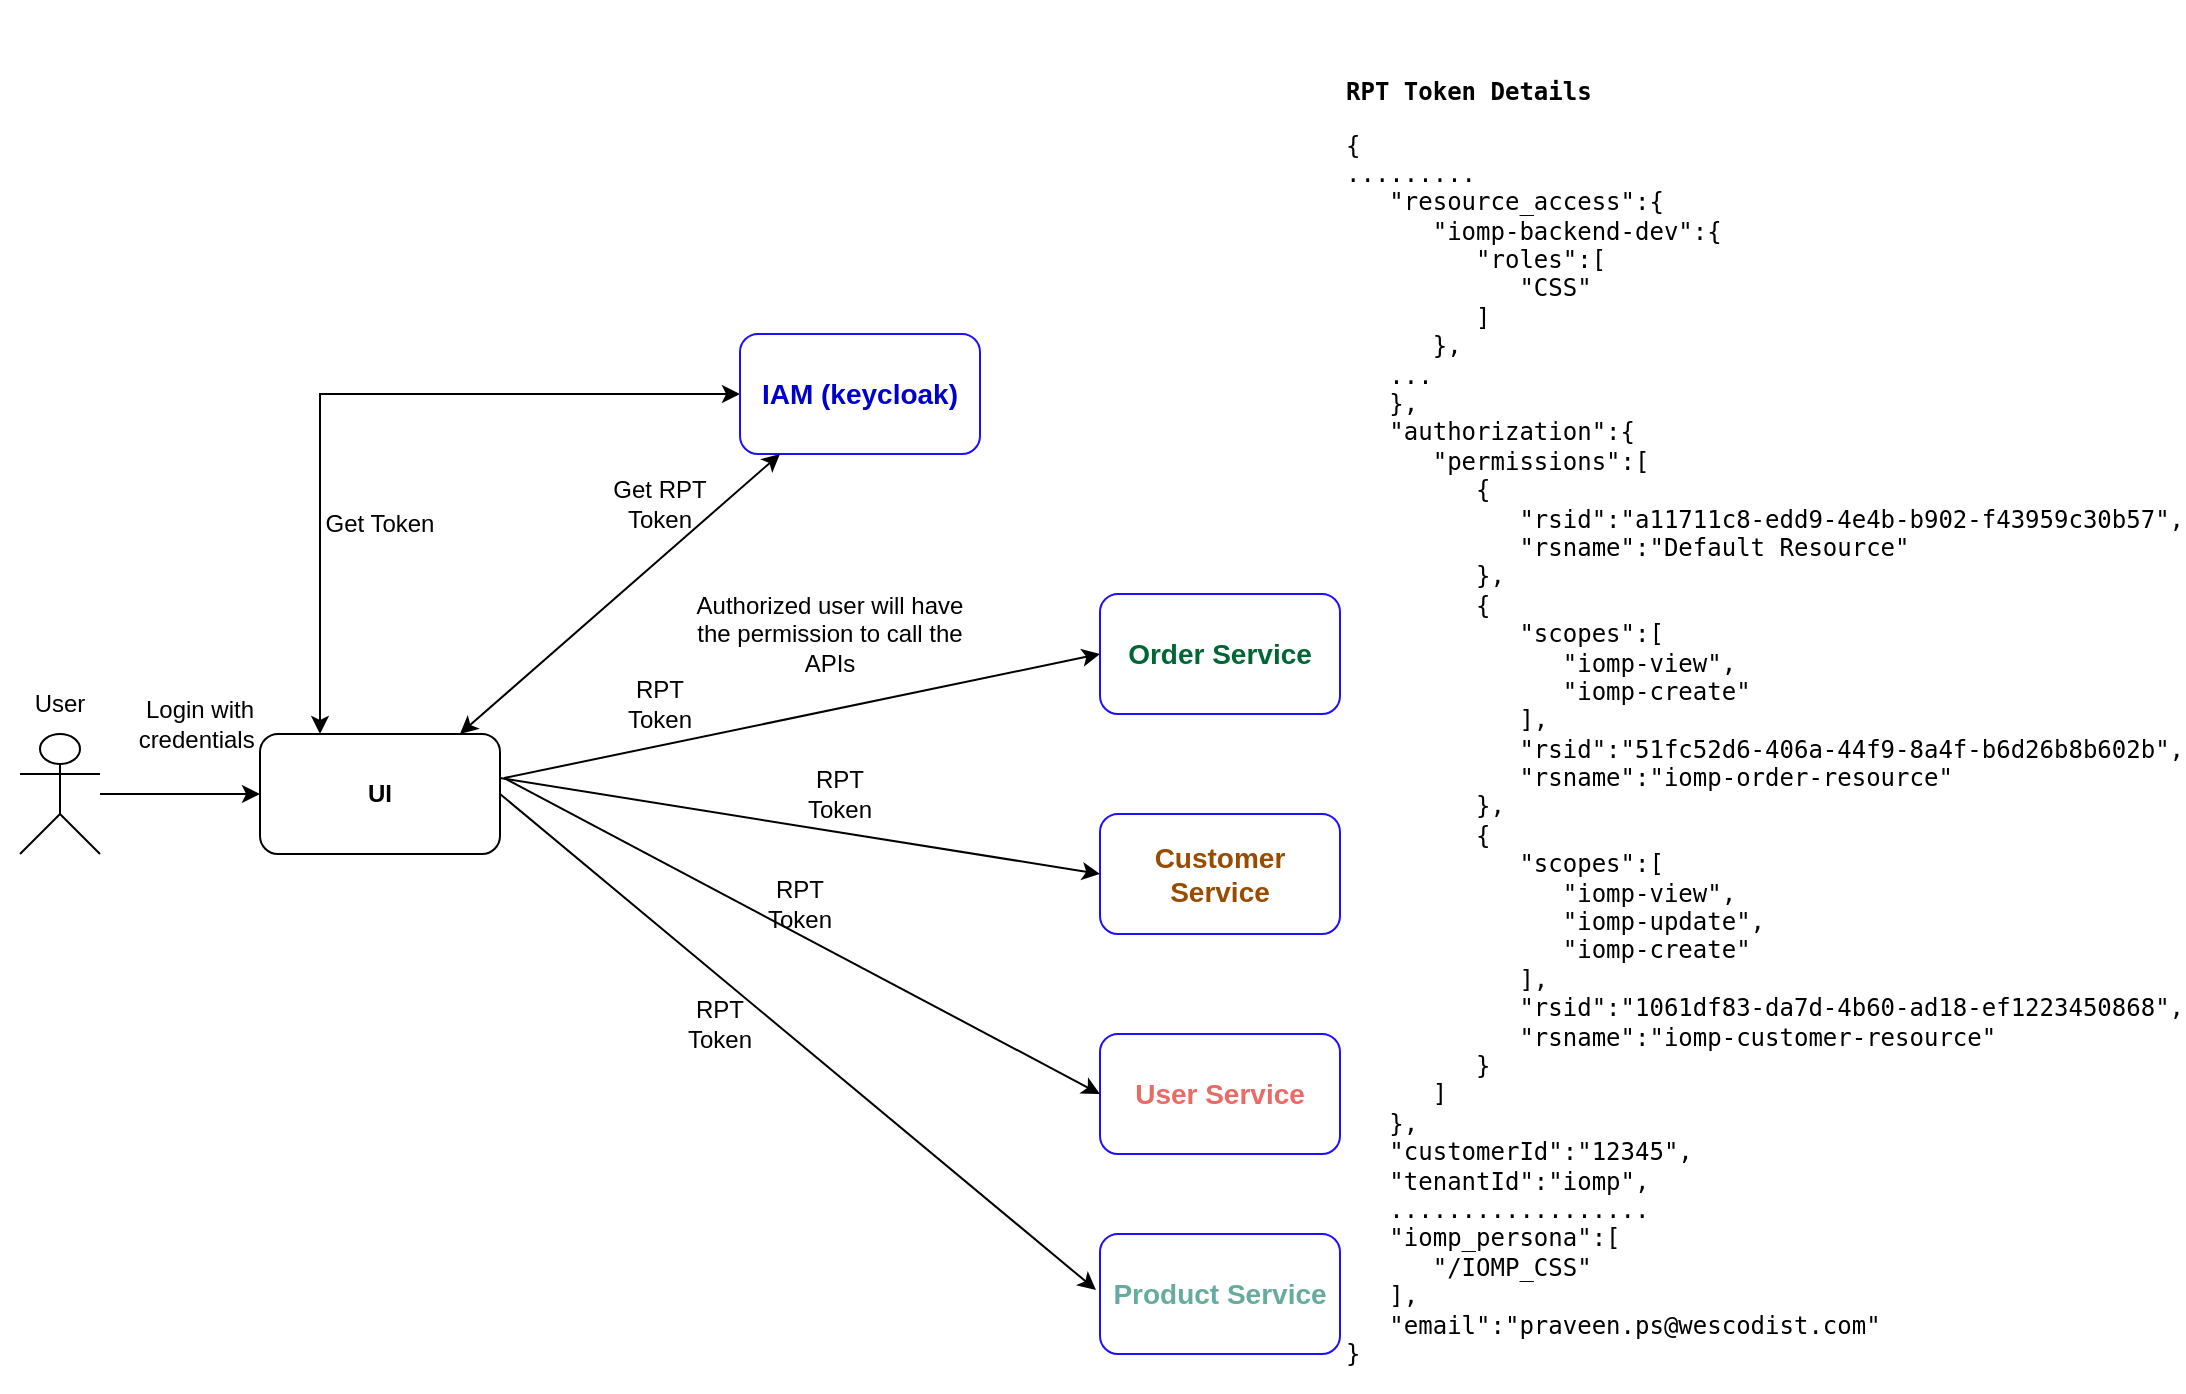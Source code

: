 <mxfile version="24.7.17">
  <diagram name="Page-1" id="DPZuo2MElfHg3hLIPSLu">
    <mxGraphModel dx="1842" dy="1751" grid="1" gridSize="10" guides="1" tooltips="1" connect="1" arrows="1" fold="1" page="1" pageScale="1" pageWidth="827" pageHeight="1169" math="0" shadow="0">
      <root>
        <mxCell id="0" />
        <mxCell id="1" parent="0" />
        <mxCell id="de4ILAnR9qA3daskAeha-31" style="edgeStyle=orthogonalEdgeStyle;rounded=0;orthogonalLoop=1;jettySize=auto;html=1;exitX=0.25;exitY=0;exitDx=0;exitDy=0;entryX=0;entryY=0.5;entryDx=0;entryDy=0;strokeColor=default;startArrow=classic;startFill=1;" parent="1" source="de4ILAnR9qA3daskAeha-1" target="de4ILAnR9qA3daskAeha-2" edge="1">
          <mxGeometry relative="1" as="geometry" />
        </mxCell>
        <mxCell id="de4ILAnR9qA3daskAeha-1" value="&lt;b&gt;UI&lt;/b&gt;" style="rounded=1;whiteSpace=wrap;html=1;" parent="1" vertex="1">
          <mxGeometry x="70" y="200" width="120" height="60" as="geometry" />
        </mxCell>
        <mxCell id="de4ILAnR9qA3daskAeha-2" value="&lt;font color=&quot;#0000cc&quot; style=&quot;font-size: 14px;&quot;&gt;&lt;b&gt;IAM (keycloak)&lt;/b&gt;&lt;/font&gt;" style="rounded=1;whiteSpace=wrap;html=1;strokeColor=#1F0FFF;" parent="1" vertex="1">
          <mxGeometry x="310" width="120" height="60" as="geometry" />
        </mxCell>
        <mxCell id="de4ILAnR9qA3daskAeha-3" value="&lt;span style=&quot;font-size: 14px;&quot;&gt;&lt;b style=&quot;&quot;&gt;&lt;font color=&quot;#006633&quot;&gt;Order Service&lt;/font&gt;&lt;/b&gt;&lt;/span&gt;" style="rounded=1;whiteSpace=wrap;html=1;strokeColor=#1F0FFF;" parent="1" vertex="1">
          <mxGeometry x="490" y="130" width="120" height="60" as="geometry" />
        </mxCell>
        <mxCell id="de4ILAnR9qA3daskAeha-4" value="&lt;span style=&quot;font-size: 14px;&quot;&gt;&lt;b style=&quot;&quot;&gt;&lt;font color=&quot;#994c00&quot;&gt;Customer Service&lt;/font&gt;&lt;/b&gt;&lt;/span&gt;" style="rounded=1;whiteSpace=wrap;html=1;strokeColor=#1F0FFF;" parent="1" vertex="1">
          <mxGeometry x="490" y="240" width="120" height="60" as="geometry" />
        </mxCell>
        <mxCell id="de4ILAnR9qA3daskAeha-5" value="&lt;font color=&quot;#ea6b66&quot; style=&quot;font-size: 14px;&quot;&gt;&lt;b style=&quot;&quot;&gt;User Service&lt;/b&gt;&lt;/font&gt;" style="rounded=1;whiteSpace=wrap;html=1;strokeColor=#1F0FFF;" parent="1" vertex="1">
          <mxGeometry x="490" y="350" width="120" height="60" as="geometry" />
        </mxCell>
        <mxCell id="de4ILAnR9qA3daskAeha-7" value="" style="endArrow=classic;html=1;rounded=0;entryX=0;entryY=0.5;entryDx=0;entryDy=0;exitX=1.017;exitY=0.367;exitDx=0;exitDy=0;exitPerimeter=0;" parent="1" source="de4ILAnR9qA3daskAeha-1" target="de4ILAnR9qA3daskAeha-3" edge="1">
          <mxGeometry width="50" height="50" relative="1" as="geometry">
            <mxPoint x="180" y="170" as="sourcePoint" />
            <mxPoint x="230" y="120" as="targetPoint" />
          </mxGeometry>
        </mxCell>
        <mxCell id="de4ILAnR9qA3daskAeha-8" value="" style="endArrow=classic;html=1;rounded=0;entryX=0;entryY=0.5;entryDx=0;entryDy=0;exitX=1.017;exitY=0.367;exitDx=0;exitDy=0;exitPerimeter=0;" parent="1" target="de4ILAnR9qA3daskAeha-4" edge="1">
          <mxGeometry width="50" height="50" relative="1" as="geometry">
            <mxPoint x="190" y="222" as="sourcePoint" />
            <mxPoint x="488" y="160" as="targetPoint" />
          </mxGeometry>
        </mxCell>
        <mxCell id="de4ILAnR9qA3daskAeha-9" value="" style="endArrow=classic;html=1;rounded=0;entryX=0;entryY=0.5;entryDx=0;entryDy=0;exitX=1.017;exitY=0.367;exitDx=0;exitDy=0;exitPerimeter=0;" parent="1" target="de4ILAnR9qA3daskAeha-5" edge="1">
          <mxGeometry width="50" height="50" relative="1" as="geometry">
            <mxPoint x="192" y="222" as="sourcePoint" />
            <mxPoint x="490" y="160" as="targetPoint" />
          </mxGeometry>
        </mxCell>
        <mxCell id="de4ILAnR9qA3daskAeha-13" value="" style="endArrow=classic;startArrow=classic;html=1;rounded=0;entryX=0.833;entryY=0;entryDx=0;entryDy=0;exitX=0.75;exitY=1;exitDx=0;exitDy=0;entryPerimeter=0;" parent="1" target="de4ILAnR9qA3daskAeha-1" edge="1">
          <mxGeometry width="50" height="50" relative="1" as="geometry">
            <mxPoint x="330" y="60" as="sourcePoint" />
            <mxPoint x="480" y="350" as="targetPoint" />
          </mxGeometry>
        </mxCell>
        <mxCell id="de4ILAnR9qA3daskAeha-14" value="Login with credentials&amp;nbsp;" style="text;html=1;align=center;verticalAlign=middle;whiteSpace=wrap;rounded=0;" parent="1" vertex="1">
          <mxGeometry x="10" y="180" width="60" height="30" as="geometry" />
        </mxCell>
        <mxCell id="de4ILAnR9qA3daskAeha-15" value="User" style="text;html=1;align=center;verticalAlign=middle;whiteSpace=wrap;rounded=0;" parent="1" vertex="1">
          <mxGeometry x="-60" y="170" width="60" height="30" as="geometry" />
        </mxCell>
        <mxCell id="de4ILAnR9qA3daskAeha-17" value="" style="shape=umlActor;verticalLabelPosition=bottom;verticalAlign=top;html=1;outlineConnect=0;" parent="1" vertex="1">
          <mxGeometry x="-50" y="200" width="40" height="60" as="geometry" />
        </mxCell>
        <mxCell id="de4ILAnR9qA3daskAeha-18" value="" style="endArrow=classic;html=1;rounded=0;entryX=0;entryY=0.5;entryDx=0;entryDy=0;" parent="1" target="de4ILAnR9qA3daskAeha-1" edge="1">
          <mxGeometry width="50" height="50" relative="1" as="geometry">
            <mxPoint x="-10" y="230" as="sourcePoint" />
            <mxPoint x="50" y="190" as="targetPoint" />
          </mxGeometry>
        </mxCell>
        <mxCell id="de4ILAnR9qA3daskAeha-22" value="Get RPT Token" style="text;html=1;align=center;verticalAlign=middle;whiteSpace=wrap;rounded=0;" parent="1" vertex="1">
          <mxGeometry x="240" y="70" width="60" height="30" as="geometry" />
        </mxCell>
        <mxCell id="de4ILAnR9qA3daskAeha-24" value="Authorized user will have the permission to call the APIs" style="text;html=1;align=center;verticalAlign=middle;whiteSpace=wrap;rounded=0;" parent="1" vertex="1">
          <mxGeometry x="280" y="120" width="150" height="60" as="geometry" />
        </mxCell>
        <mxCell id="de4ILAnR9qA3daskAeha-26" value="Get Token" style="text;html=1;align=center;verticalAlign=middle;whiteSpace=wrap;rounded=0;" parent="1" vertex="1">
          <mxGeometry x="100" y="80" width="60" height="30" as="geometry" />
        </mxCell>
        <mxCell id="de4ILAnR9qA3daskAeha-34" value="RPT Token" style="text;html=1;align=center;verticalAlign=middle;whiteSpace=wrap;rounded=0;" parent="1" vertex="1">
          <mxGeometry x="240" y="170" width="60" height="30" as="geometry" />
        </mxCell>
        <mxCell id="de4ILAnR9qA3daskAeha-35" value="RPT Token" style="text;html=1;align=center;verticalAlign=middle;whiteSpace=wrap;rounded=0;" parent="1" vertex="1">
          <mxGeometry x="310" y="270" width="60" height="30" as="geometry" />
        </mxCell>
        <mxCell id="de4ILAnR9qA3daskAeha-36" value="RPT Token" style="text;html=1;align=center;verticalAlign=middle;whiteSpace=wrap;rounded=0;" parent="1" vertex="1">
          <mxGeometry x="330" y="215" width="60" height="30" as="geometry" />
        </mxCell>
        <mxCell id="de4ILAnR9qA3daskAeha-38" value="&lt;pre&gt;&lt;br&gt;&lt;/pre&gt;&lt;pre&gt;&lt;b&gt;RPT Token Details&lt;/b&gt;&lt;/pre&gt;&lt;pre&gt;{&lt;br&gt;.........&lt;br&gt;&amp;nbsp; &amp;nbsp;&quot;resource_access&quot;:{&lt;br&gt;&amp;nbsp; &amp;nbsp; &amp;nbsp; &quot;iomp-backend-dev&quot;:{&lt;br&gt;&amp;nbsp; &amp;nbsp; &amp;nbsp; &amp;nbsp; &amp;nbsp;&quot;roles&quot;:[&lt;br&gt;&amp;nbsp; &amp;nbsp; &amp;nbsp; &amp;nbsp; &amp;nbsp; &amp;nbsp; &quot;CSS&quot;&lt;br&gt;&amp;nbsp; &amp;nbsp; &amp;nbsp; &amp;nbsp; &amp;nbsp;]&lt;br&gt;&amp;nbsp; &amp;nbsp; &amp;nbsp; },&lt;br&gt;&amp;nbsp; &amp;nbsp;...&lt;br&gt;&amp;nbsp; &amp;nbsp;},&lt;br&gt;&amp;nbsp; &amp;nbsp;&quot;authorization&quot;:{&lt;br&gt;&amp;nbsp; &amp;nbsp; &amp;nbsp; &quot;permissions&quot;:[&lt;br&gt;&amp;nbsp; &amp;nbsp; &amp;nbsp; &amp;nbsp; &amp;nbsp;{&lt;br&gt;&amp;nbsp; &amp;nbsp; &amp;nbsp; &amp;nbsp; &amp;nbsp; &amp;nbsp; &quot;rsid&quot;:&quot;a11711c8-edd9-4e4b-b902-f43959c30b57&quot;,&lt;br&gt;&amp;nbsp; &amp;nbsp; &amp;nbsp; &amp;nbsp; &amp;nbsp; &amp;nbsp; &quot;rsname&quot;:&quot;Default Resource&quot;&lt;br&gt;&amp;nbsp; &amp;nbsp; &amp;nbsp; &amp;nbsp; &amp;nbsp;},&lt;br&gt;&amp;nbsp; &amp;nbsp; &amp;nbsp; &amp;nbsp; &amp;nbsp;{&lt;br&gt;&amp;nbsp; &amp;nbsp; &amp;nbsp; &amp;nbsp; &amp;nbsp; &amp;nbsp; &quot;scopes&quot;:[&lt;br&gt;&amp;nbsp; &amp;nbsp; &amp;nbsp; &amp;nbsp; &amp;nbsp; &amp;nbsp; &amp;nbsp; &amp;nbsp;&quot;iomp-view&quot;,&lt;br&gt;&amp;nbsp; &amp;nbsp; &amp;nbsp; &amp;nbsp; &amp;nbsp; &amp;nbsp; &amp;nbsp; &amp;nbsp;&quot;iomp-create&quot;&lt;br&gt;&amp;nbsp; &amp;nbsp; &amp;nbsp; &amp;nbsp; &amp;nbsp; &amp;nbsp; ],&lt;br&gt;&amp;nbsp; &amp;nbsp; &amp;nbsp; &amp;nbsp; &amp;nbsp; &amp;nbsp; &quot;rsid&quot;:&quot;51fc52d6-406a-44f9-8a4f-b6d26b8b602b&quot;,&lt;br&gt;&amp;nbsp; &amp;nbsp; &amp;nbsp; &amp;nbsp; &amp;nbsp; &amp;nbsp; &quot;rsname&quot;:&quot;iomp-order-resource&quot;&lt;br&gt;&amp;nbsp; &amp;nbsp; &amp;nbsp; &amp;nbsp; &amp;nbsp;},&lt;br&gt;&amp;nbsp; &amp;nbsp; &amp;nbsp; &amp;nbsp; &amp;nbsp;{&lt;br&gt;&amp;nbsp; &amp;nbsp; &amp;nbsp; &amp;nbsp; &amp;nbsp; &amp;nbsp; &quot;scopes&quot;:[&lt;br&gt;&amp;nbsp; &amp;nbsp; &amp;nbsp; &amp;nbsp; &amp;nbsp; &amp;nbsp; &amp;nbsp; &amp;nbsp;&quot;iomp-view&quot;,&lt;br&gt;&amp;nbsp; &amp;nbsp; &amp;nbsp; &amp;nbsp; &amp;nbsp; &amp;nbsp; &amp;nbsp; &amp;nbsp;&quot;iomp-update&quot;,&lt;br&gt;&amp;nbsp; &amp;nbsp; &amp;nbsp; &amp;nbsp; &amp;nbsp; &amp;nbsp; &amp;nbsp; &amp;nbsp;&quot;iomp-create&quot;&lt;br&gt;&amp;nbsp; &amp;nbsp; &amp;nbsp; &amp;nbsp; &amp;nbsp; &amp;nbsp; ],&lt;br&gt;&amp;nbsp; &amp;nbsp; &amp;nbsp; &amp;nbsp; &amp;nbsp; &amp;nbsp; &quot;rsid&quot;:&quot;1061df83-da7d-4b60-ad18-ef1223450868&quot;,&lt;br&gt;&amp;nbsp; &amp;nbsp; &amp;nbsp; &amp;nbsp; &amp;nbsp; &amp;nbsp; &quot;rsname&quot;:&quot;iomp-customer-resource&quot;&lt;br&gt;&amp;nbsp; &amp;nbsp; &amp;nbsp; &amp;nbsp; &amp;nbsp;}&lt;br&gt;&amp;nbsp; &amp;nbsp; &amp;nbsp; ]&lt;br&gt;&amp;nbsp; &amp;nbsp;},&lt;br&gt;&amp;nbsp; &amp;nbsp;&quot;customerId&quot;:&quot;12345&quot;,&lt;br&gt;&amp;nbsp; &amp;nbsp;&quot;tenantId&quot;:&quot;iomp&quot;,&lt;br&gt;&amp;nbsp; &amp;nbsp;..................&lt;br&gt;&amp;nbsp; &amp;nbsp;&quot;iomp_persona&quot;:[&lt;br&gt;&amp;nbsp; &amp;nbsp; &amp;nbsp; &quot;/IOMP_CSS&quot;&lt;br&gt;&amp;nbsp; &amp;nbsp;],&lt;br&gt;&amp;nbsp; &amp;nbsp;&quot;email&quot;:&quot;praveen.ps@wescodist.com&quot;&lt;br&gt;}&lt;/pre&gt;" style="text;html=1;align=left;verticalAlign=middle;whiteSpace=wrap;rounded=0;" parent="1" vertex="1">
          <mxGeometry x="611" y="166" width="60" height="30" as="geometry" />
        </mxCell>
        <mxCell id="KkLrmgou81ArQ0HIMtIr-1" value="&lt;font color=&quot;#67ab9f&quot; style=&quot;font-size: 14px;&quot;&gt;&lt;b style=&quot;&quot;&gt;Product Service&lt;/b&gt;&lt;/font&gt;" style="rounded=1;whiteSpace=wrap;html=1;strokeColor=#1F0FFF;" vertex="1" parent="1">
          <mxGeometry x="490" y="450" width="120" height="60" as="geometry" />
        </mxCell>
        <mxCell id="KkLrmgou81ArQ0HIMtIr-3" value="" style="endArrow=classic;html=1;rounded=0;entryX=0;entryY=0.5;entryDx=0;entryDy=0;" edge="1" parent="1">
          <mxGeometry width="50" height="50" relative="1" as="geometry">
            <mxPoint x="190" y="230" as="sourcePoint" />
            <mxPoint x="488" y="478" as="targetPoint" />
          </mxGeometry>
        </mxCell>
        <mxCell id="KkLrmgou81ArQ0HIMtIr-5" value="RPT Token" style="text;html=1;align=center;verticalAlign=middle;whiteSpace=wrap;rounded=0;" vertex="1" parent="1">
          <mxGeometry x="270" y="330" width="60" height="30" as="geometry" />
        </mxCell>
      </root>
    </mxGraphModel>
  </diagram>
</mxfile>
